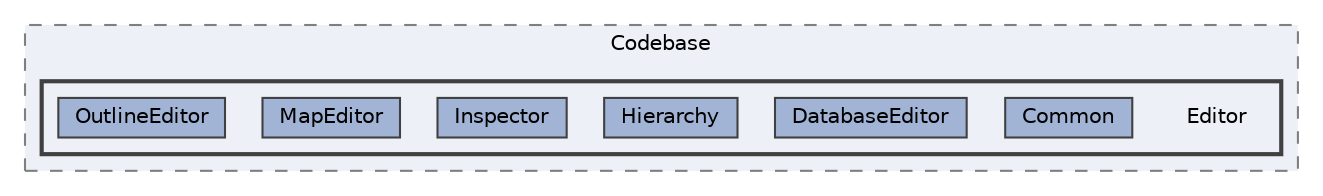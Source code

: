 digraph "C:/Users/むずでょ/Documents/Unity Projects/RMU-1-00-00-Research/Assets/RPGMaker/Codebase/Editor"
{
 // LATEX_PDF_SIZE
  bgcolor="transparent";
  edge [fontname=Helvetica,fontsize=10,labelfontname=Helvetica,labelfontsize=10];
  node [fontname=Helvetica,fontsize=10,shape=box,height=0.2,width=0.4];
  compound=true
  subgraph clusterdir_e4eaad1086fa9efbeccbdd4863071d25 {
    graph [ bgcolor="#edf0f7", pencolor="grey50", label="Codebase", fontname=Helvetica,fontsize=10 style="filled,dashed", URL="dir_e4eaad1086fa9efbeccbdd4863071d25.html",tooltip=""]
  subgraph clusterdir_74dced29a7a255bf47af63b9d5557679 {
    graph [ bgcolor="#edf0f7", pencolor="grey25", label="", fontname=Helvetica,fontsize=10 style="filled,bold", URL="dir_74dced29a7a255bf47af63b9d5557679.html",tooltip=""]
    dir_74dced29a7a255bf47af63b9d5557679 [shape=plaintext, label="Editor"];
  dir_c076aa509df1cc75b7aa2748d51beacb [label="Common", fillcolor="#a2b4d6", color="grey25", style="filled", URL="dir_c076aa509df1cc75b7aa2748d51beacb.html",tooltip=""];
  dir_0e80e191c933564f5c1649dd5514e6d7 [label="DatabaseEditor", fillcolor="#a2b4d6", color="grey25", style="filled", URL="dir_0e80e191c933564f5c1649dd5514e6d7.html",tooltip=""];
  dir_81818bd314c7e2bb19fa355dabceff85 [label="Hierarchy", fillcolor="#a2b4d6", color="grey25", style="filled", URL="dir_81818bd314c7e2bb19fa355dabceff85.html",tooltip=""];
  dir_556927790365328304c22c636a104915 [label="Inspector", fillcolor="#a2b4d6", color="grey25", style="filled", URL="dir_556927790365328304c22c636a104915.html",tooltip=""];
  dir_0908cf6d4886ba6c7ba11cb0fab20989 [label="MapEditor", fillcolor="#a2b4d6", color="grey25", style="filled", URL="dir_0908cf6d4886ba6c7ba11cb0fab20989.html",tooltip=""];
  dir_978d5f3454f7a6a16ddbc6575d492a64 [label="OutlineEditor", fillcolor="#a2b4d6", color="grey25", style="filled", URL="dir_978d5f3454f7a6a16ddbc6575d492a64.html",tooltip=""];
  }
  }
}
